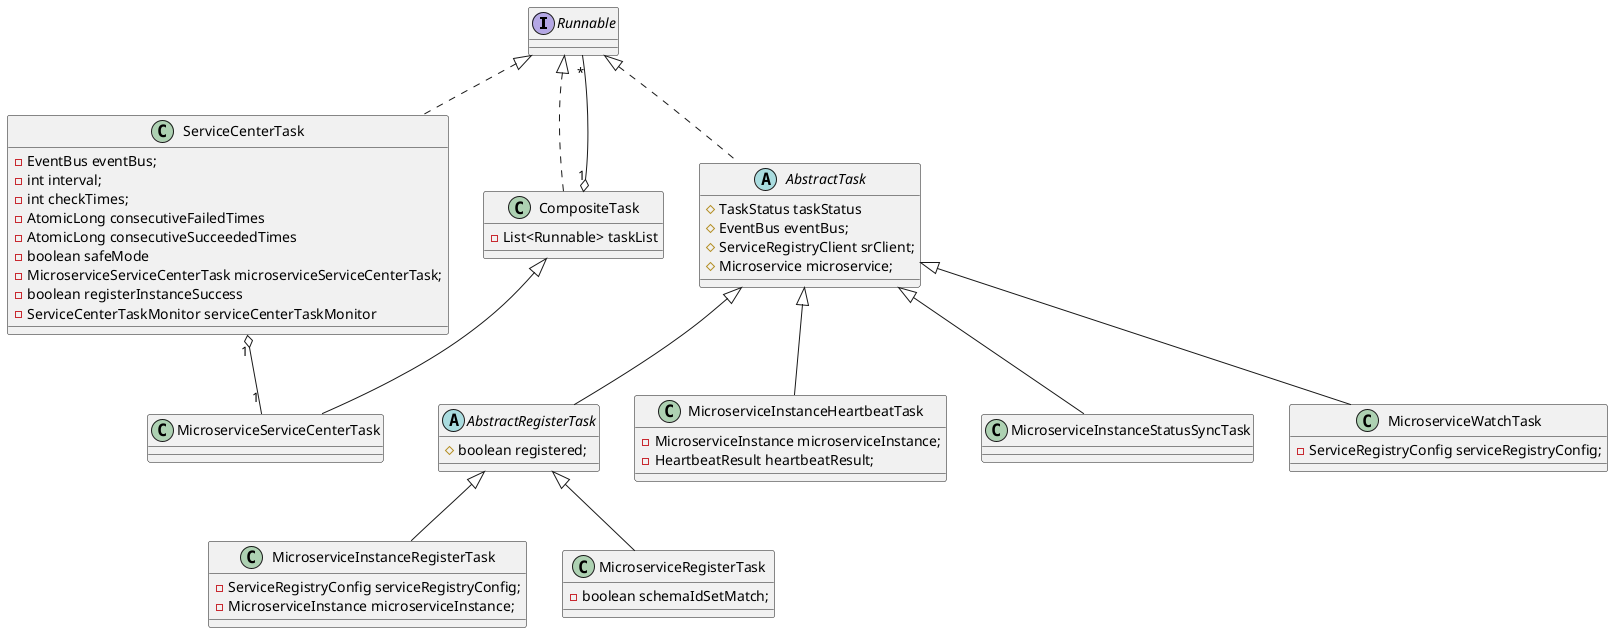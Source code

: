 @startuml
interface Runnable {
}

class ServiceCenterTask implements Runnable {
  - EventBus eventBus;
  - int interval;
  - int checkTimes;
  - AtomicLong consecutiveFailedTimes
  - AtomicLong consecutiveSucceededTimes
  - boolean safeMode
  - MicroserviceServiceCenterTask microserviceServiceCenterTask;
  - boolean registerInstanceSuccess
  - ServiceCenterTaskMonitor serviceCenterTaskMonitor
}

class CompositeTask implements Runnable {
  - List<Runnable> taskList
}

class MicroserviceServiceCenterTask extends CompositeTask {
}

abstract class AbstractTask implements Runnable {
  # TaskStatus taskStatus
  # EventBus eventBus;
  # ServiceRegistryClient srClient;
  # Microservice microservice;
}

abstract class AbstractRegisterTask extends AbstractTask {
  # boolean registered;
}

class MicroserviceInstanceRegisterTask extends AbstractRegisterTask {
  - ServiceRegistryConfig serviceRegistryConfig;
  - MicroserviceInstance microserviceInstance;
}

class MicroserviceRegisterTask extends AbstractRegisterTask {
  - boolean schemaIdSetMatch;
}

class MicroserviceInstanceHeartbeatTask extends AbstractTask {
  - MicroserviceInstance microserviceInstance;
  - HeartbeatResult heartbeatResult;
}

class MicroserviceInstanceStatusSyncTask extends AbstractTask {
}

class MicroserviceWatchTask extends AbstractTask {
  - ServiceRegistryConfig serviceRegistryConfig;
}

ServiceCenterTask "1" o-- "1" MicroserviceServiceCenterTask
CompositeTask "1" o-- "*" Runnable
@enduml